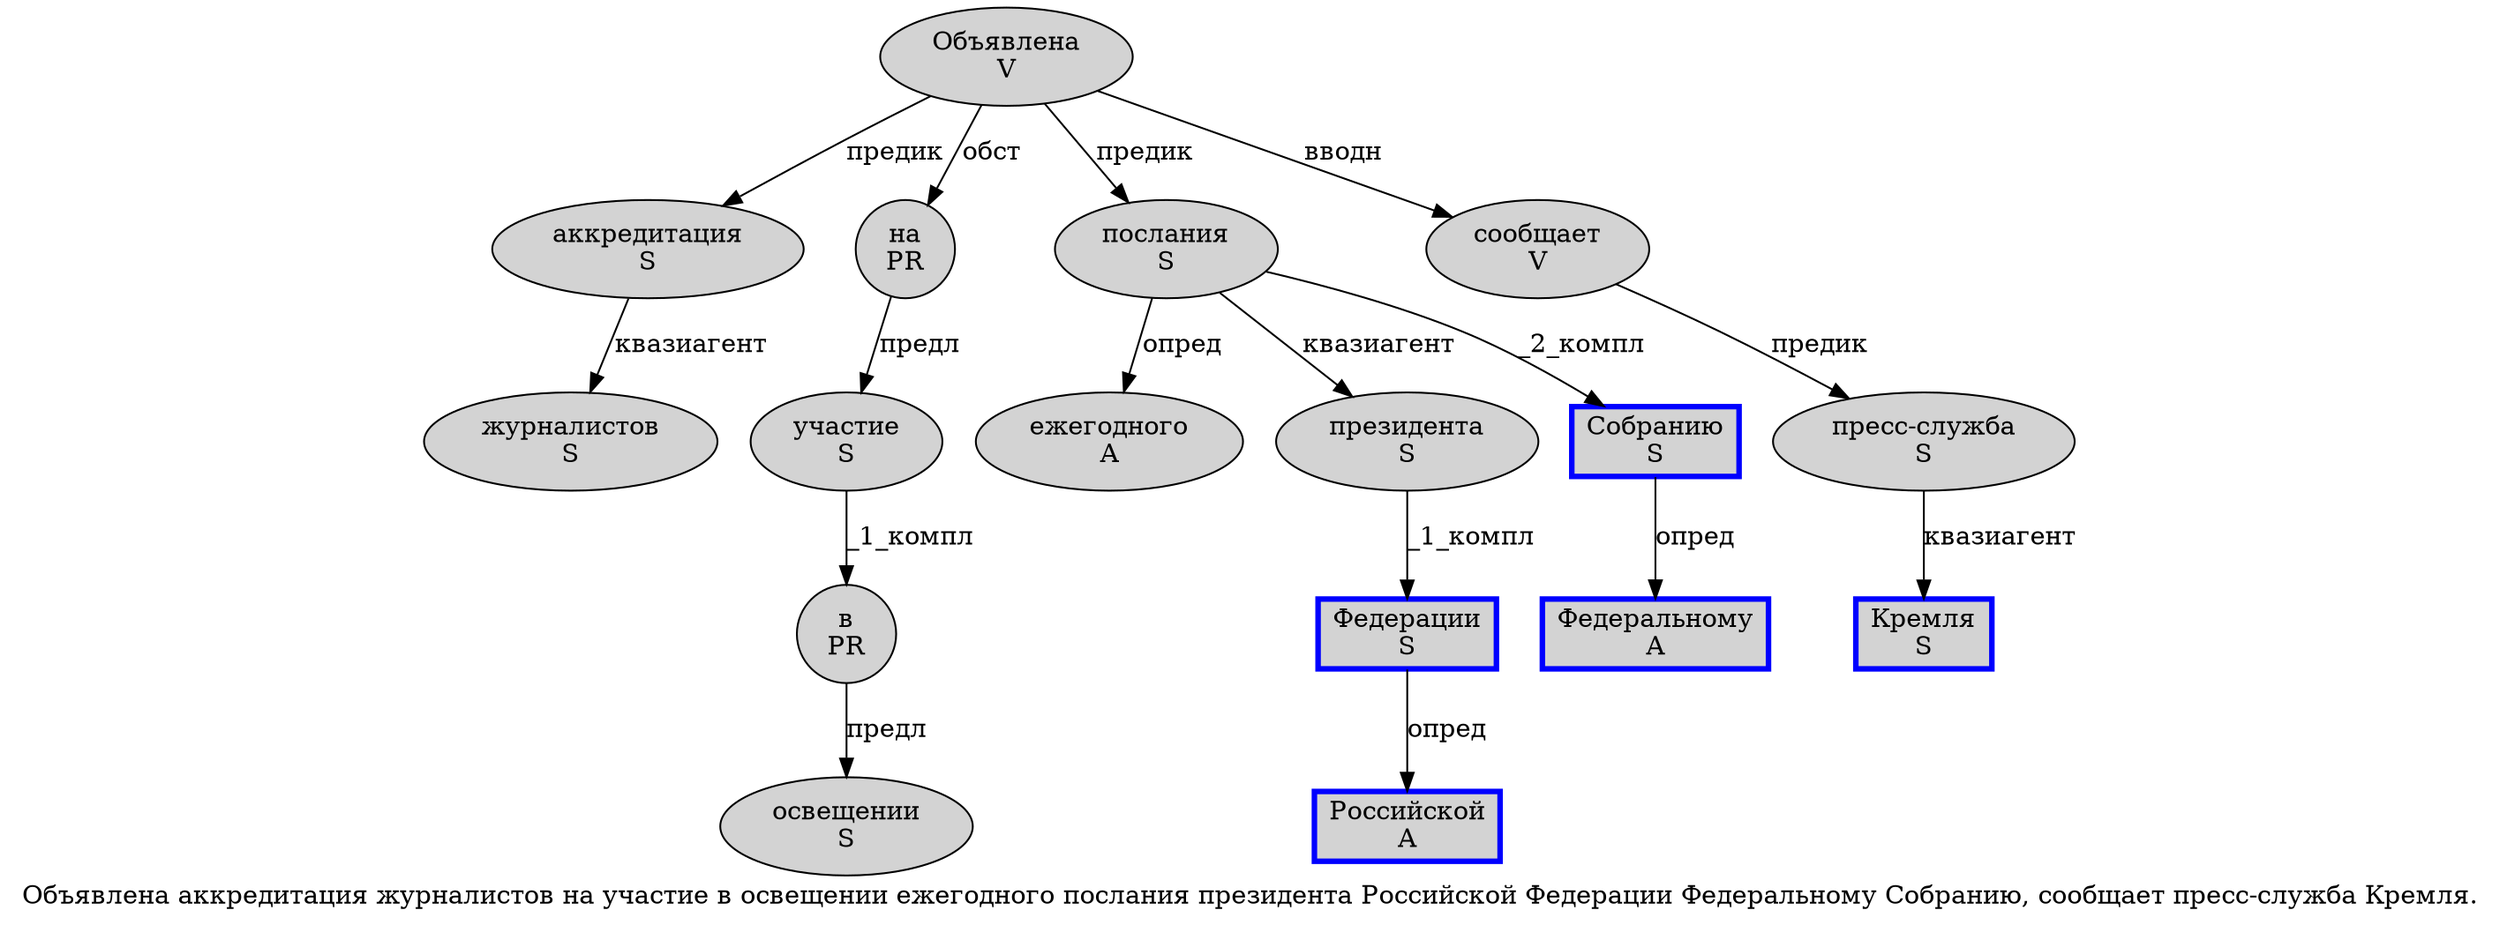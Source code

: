 digraph SENTENCE_880 {
	graph [label="Объявлена аккредитация журналистов на участие в освещении ежегодного послания президента Российской Федерации Федеральному Собранию, сообщает пресс-служба Кремля."]
	node [style=filled]
		0 [label="Объявлена
V" color="" fillcolor=lightgray penwidth=1 shape=ellipse]
		1 [label="аккредитация
S" color="" fillcolor=lightgray penwidth=1 shape=ellipse]
		2 [label="журналистов
S" color="" fillcolor=lightgray penwidth=1 shape=ellipse]
		3 [label="на
PR" color="" fillcolor=lightgray penwidth=1 shape=ellipse]
		4 [label="участие
S" color="" fillcolor=lightgray penwidth=1 shape=ellipse]
		5 [label="в
PR" color="" fillcolor=lightgray penwidth=1 shape=ellipse]
		6 [label="освещении
S" color="" fillcolor=lightgray penwidth=1 shape=ellipse]
		7 [label="ежегодного
A" color="" fillcolor=lightgray penwidth=1 shape=ellipse]
		8 [label="послания
S" color="" fillcolor=lightgray penwidth=1 shape=ellipse]
		9 [label="президента
S" color="" fillcolor=lightgray penwidth=1 shape=ellipse]
		10 [label="Российской
A" color=blue fillcolor=lightgray penwidth=3 shape=box]
		11 [label="Федерации
S" color=blue fillcolor=lightgray penwidth=3 shape=box]
		12 [label="Федеральному
A" color=blue fillcolor=lightgray penwidth=3 shape=box]
		13 [label="Собранию
S" color=blue fillcolor=lightgray penwidth=3 shape=box]
		15 [label="сообщает
V" color="" fillcolor=lightgray penwidth=1 shape=ellipse]
		16 [label="пресс-служба
S" color="" fillcolor=lightgray penwidth=1 shape=ellipse]
		17 [label="Кремля
S" color=blue fillcolor=lightgray penwidth=3 shape=box]
			8 -> 7 [label="опред"]
			8 -> 9 [label="квазиагент"]
			8 -> 13 [label="_2_компл"]
			0 -> 1 [label="предик"]
			0 -> 3 [label="обст"]
			0 -> 8 [label="предик"]
			0 -> 15 [label="вводн"]
			11 -> 10 [label="опред"]
			5 -> 6 [label="предл"]
			15 -> 16 [label="предик"]
			4 -> 5 [label="_1_компл"]
			9 -> 11 [label="_1_компл"]
			13 -> 12 [label="опред"]
			1 -> 2 [label="квазиагент"]
			16 -> 17 [label="квазиагент"]
			3 -> 4 [label="предл"]
}